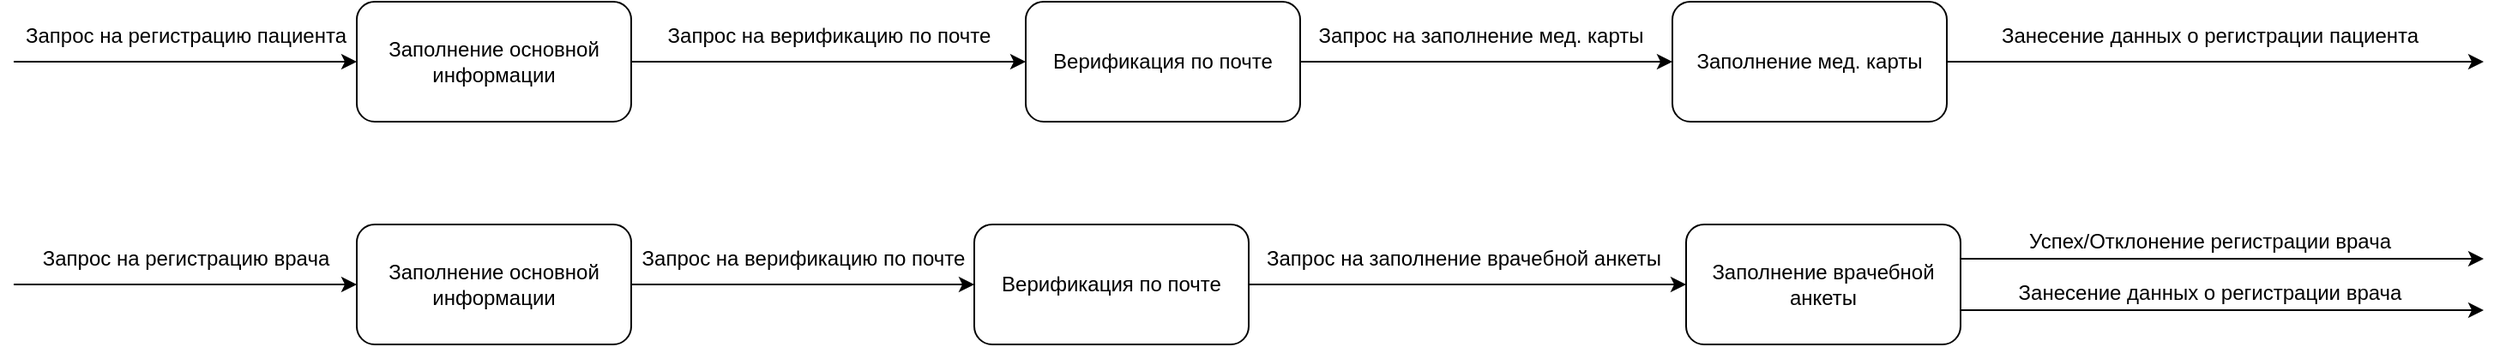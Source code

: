 <mxfile version="14.7.3" type="device"><diagram id="SDBU4kYKo78LHfOJ1zZ1" name="Page-1"><mxGraphModel dx="3307" dy="1243" grid="1" gridSize="10" guides="1" tooltips="1" connect="1" arrows="1" fold="1" page="1" pageScale="1" pageWidth="827" pageHeight="1169" math="0" shadow="0"><root><mxCell id="0"/><mxCell id="1" parent="0"/><mxCell id="zZTYMTYoq6X7qeM9munN-17" value="Заполнение основной информации" style="rounded=1;whiteSpace=wrap;html=1;" parent="1" vertex="1"><mxGeometry x="-100" y="610" width="160" height="70" as="geometry"/></mxCell><mxCell id="zZTYMTYoq6X7qeM9munN-18" style="edgeStyle=orthogonalEdgeStyle;rounded=0;orthogonalLoop=1;jettySize=auto;html=1;" parent="1" source="zZTYMTYoq6X7qeM9munN-19" target="zZTYMTYoq6X7qeM9munN-21" edge="1"><mxGeometry relative="1" as="geometry"/></mxCell><mxCell id="zZTYMTYoq6X7qeM9munN-19" value="Верификация по почте" style="rounded=1;whiteSpace=wrap;html=1;" parent="1" vertex="1"><mxGeometry x="290" y="610" width="160" height="70" as="geometry"/></mxCell><mxCell id="zZTYMTYoq6X7qeM9munN-20" style="edgeStyle=orthogonalEdgeStyle;rounded=0;orthogonalLoop=1;jettySize=auto;html=1;entryX=0;entryY=0.5;entryDx=0;entryDy=0;" parent="1" source="zZTYMTYoq6X7qeM9munN-21" edge="1"><mxGeometry relative="1" as="geometry"><mxPoint x="1140" y="645" as="targetPoint"/></mxGeometry></mxCell><mxCell id="zZTYMTYoq6X7qeM9munN-21" value="Заполнение мед. карты" style="rounded=1;whiteSpace=wrap;html=1;" parent="1" vertex="1"><mxGeometry x="667" y="610" width="160" height="70" as="geometry"/></mxCell><mxCell id="zZTYMTYoq6X7qeM9munN-23" value="" style="endArrow=classic;html=1;entryX=0;entryY=0.5;entryDx=0;entryDy=0;exitX=0;exitY=1.25;exitDx=0;exitDy=0;exitPerimeter=0;" parent="1" source="zZTYMTYoq6X7qeM9munN-24" target="zZTYMTYoq6X7qeM9munN-17" edge="1"><mxGeometry width="50" height="50" relative="1" as="geometry"><mxPoint x="-270" y="645" as="sourcePoint"/><mxPoint x="430" y="710" as="targetPoint"/></mxGeometry></mxCell><mxCell id="zZTYMTYoq6X7qeM9munN-24" value="Запрос на регистрацию пациента" style="text;html=1;align=center;verticalAlign=middle;resizable=0;points=[];autosize=1;strokeColor=none;" parent="1" vertex="1"><mxGeometry x="-300" y="620" width="200" height="20" as="geometry"/></mxCell><mxCell id="zZTYMTYoq6X7qeM9munN-25" value="" style="endArrow=classic;html=1;exitX=1;exitY=0.5;exitDx=0;exitDy=0;entryX=0;entryY=0.5;entryDx=0;entryDy=0;" parent="1" source="zZTYMTYoq6X7qeM9munN-17" target="zZTYMTYoq6X7qeM9munN-19" edge="1"><mxGeometry width="50" height="50" relative="1" as="geometry"><mxPoint x="380" y="760" as="sourcePoint"/><mxPoint x="430" y="710" as="targetPoint"/></mxGeometry></mxCell><mxCell id="zZTYMTYoq6X7qeM9munN-26" value="Запрос на верификацию по почте" style="text;html=1;align=center;verticalAlign=middle;resizable=0;points=[];autosize=1;strokeColor=none;" parent="1" vertex="1"><mxGeometry x="75" y="620" width="200" height="20" as="geometry"/></mxCell><mxCell id="zZTYMTYoq6X7qeM9munN-29" value="Занесение данных о регистрации пациента" style="text;html=1;align=center;verticalAlign=middle;resizable=0;points=[];autosize=1;strokeColor=none;" parent="1" vertex="1"><mxGeometry x="850" y="620" width="260" height="20" as="geometry"/></mxCell><mxCell id="zZTYMTYoq6X7qeM9munN-30" value="Заполнение основной информации" style="rounded=1;whiteSpace=wrap;html=1;" parent="1" vertex="1"><mxGeometry x="-100" y="740" width="160" height="70" as="geometry"/></mxCell><mxCell id="zZTYMTYoq6X7qeM9munN-31" style="edgeStyle=orthogonalEdgeStyle;rounded=0;orthogonalLoop=1;jettySize=auto;html=1;" parent="1" source="zZTYMTYoq6X7qeM9munN-32" target="zZTYMTYoq6X7qeM9munN-34" edge="1"><mxGeometry relative="1" as="geometry"/></mxCell><mxCell id="zZTYMTYoq6X7qeM9munN-32" value="&lt;span&gt;Верификация по почте&lt;/span&gt;" style="rounded=1;whiteSpace=wrap;html=1;" parent="1" vertex="1"><mxGeometry x="260" y="740" width="160" height="70" as="geometry"/></mxCell><mxCell id="zZTYMTYoq6X7qeM9munN-33" style="edgeStyle=orthogonalEdgeStyle;rounded=0;orthogonalLoop=1;jettySize=auto;html=1;" parent="1" source="zZTYMTYoq6X7qeM9munN-34" edge="1"><mxGeometry relative="1" as="geometry"><mxPoint x="1140" y="790" as="targetPoint"/><Array as="points"><mxPoint x="1140" y="790"/></Array></mxGeometry></mxCell><mxCell id="zZTYMTYoq6X7qeM9munN-34" value="Заполнение врачебной анкеты" style="rounded=1;whiteSpace=wrap;html=1;" parent="1" vertex="1"><mxGeometry x="675" y="740" width="160" height="70" as="geometry"/></mxCell><mxCell id="zZTYMTYoq6X7qeM9munN-35" value="" style="endArrow=classic;html=1;entryX=0;entryY=0.5;entryDx=0;entryDy=0;" parent="1" target="zZTYMTYoq6X7qeM9munN-30" edge="1"><mxGeometry width="50" height="50" relative="1" as="geometry"><mxPoint x="-300" y="775" as="sourcePoint"/><mxPoint x="430" y="840" as="targetPoint"/></mxGeometry></mxCell><mxCell id="zZTYMTYoq6X7qeM9munN-36" value="Запрос на регистрацию врача" style="text;html=1;align=center;verticalAlign=middle;resizable=0;points=[];autosize=1;strokeColor=none;" parent="1" vertex="1"><mxGeometry x="-290" y="750" width="180" height="20" as="geometry"/></mxCell><mxCell id="zZTYMTYoq6X7qeM9munN-37" value="" style="endArrow=classic;html=1;exitX=1;exitY=0.5;exitDx=0;exitDy=0;entryX=0;entryY=0.5;entryDx=0;entryDy=0;" parent="1" source="zZTYMTYoq6X7qeM9munN-30" target="zZTYMTYoq6X7qeM9munN-32" edge="1"><mxGeometry width="50" height="50" relative="1" as="geometry"><mxPoint x="380" y="890" as="sourcePoint"/><mxPoint x="430" y="840" as="targetPoint"/></mxGeometry></mxCell><mxCell id="zZTYMTYoq6X7qeM9munN-38" value="Запрос на заполнение врачебной анкеты" style="text;html=1;align=center;verticalAlign=middle;resizable=0;points=[];autosize=1;strokeColor=none;" parent="1" vertex="1"><mxGeometry x="420" y="750" width="250" height="20" as="geometry"/></mxCell><mxCell id="zZTYMTYoq6X7qeM9munN-39" value="Запрос на верификацию по почте" style="text;html=1;align=center;verticalAlign=middle;resizable=0;points=[];autosize=1;strokeColor=none;" parent="1" vertex="1"><mxGeometry x="60" y="750" width="200" height="20" as="geometry"/></mxCell><mxCell id="zZTYMTYoq6X7qeM9munN-40" value="Занесение данных о регистрации врача" style="text;html=1;align=center;verticalAlign=middle;resizable=0;points=[];autosize=1;strokeColor=none;" parent="1" vertex="1"><mxGeometry x="860" y="770" width="240" height="20" as="geometry"/></mxCell><mxCell id="zZTYMTYoq6X7qeM9munN-42" value="Запрос на заполнение мед. карты" style="text;html=1;align=center;verticalAlign=middle;resizable=0;points=[];autosize=1;strokeColor=none;" parent="1" vertex="1"><mxGeometry x="450" y="620" width="210" height="20" as="geometry"/></mxCell><mxCell id="zZTYMTYoq6X7qeM9munN-43" style="edgeStyle=orthogonalEdgeStyle;rounded=0;orthogonalLoop=1;jettySize=auto;html=1;" parent="1" edge="1"><mxGeometry relative="1" as="geometry"><mxPoint x="1140" y="760" as="targetPoint"/><mxPoint x="835" y="760.0" as="sourcePoint"/><Array as="points"><mxPoint x="1140" y="760"/></Array></mxGeometry></mxCell><mxCell id="zZTYMTYoq6X7qeM9munN-44" value="Успех/Отклонение регистрации врача" style="text;html=1;align=center;verticalAlign=middle;resizable=0;points=[];autosize=1;strokeColor=none;" parent="1" vertex="1"><mxGeometry x="865" y="740" width="230" height="20" as="geometry"/></mxCell></root></mxGraphModel></diagram></mxfile>